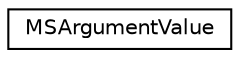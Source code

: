 digraph "Graphical Class Hierarchy"
{
  edge [fontname="Helvetica",fontsize="10",labelfontname="Helvetica",labelfontsize="10"];
  node [fontname="Helvetica",fontsize="10",shape=record];
  rankdir="LR";
  Node1 [label="MSArgumentValue",height=0.2,width=0.4,color="black", fillcolor="white", style="filled",URL="$struct_m_s_argument_value.html",tooltip="MSArgumentValue. "];
}
